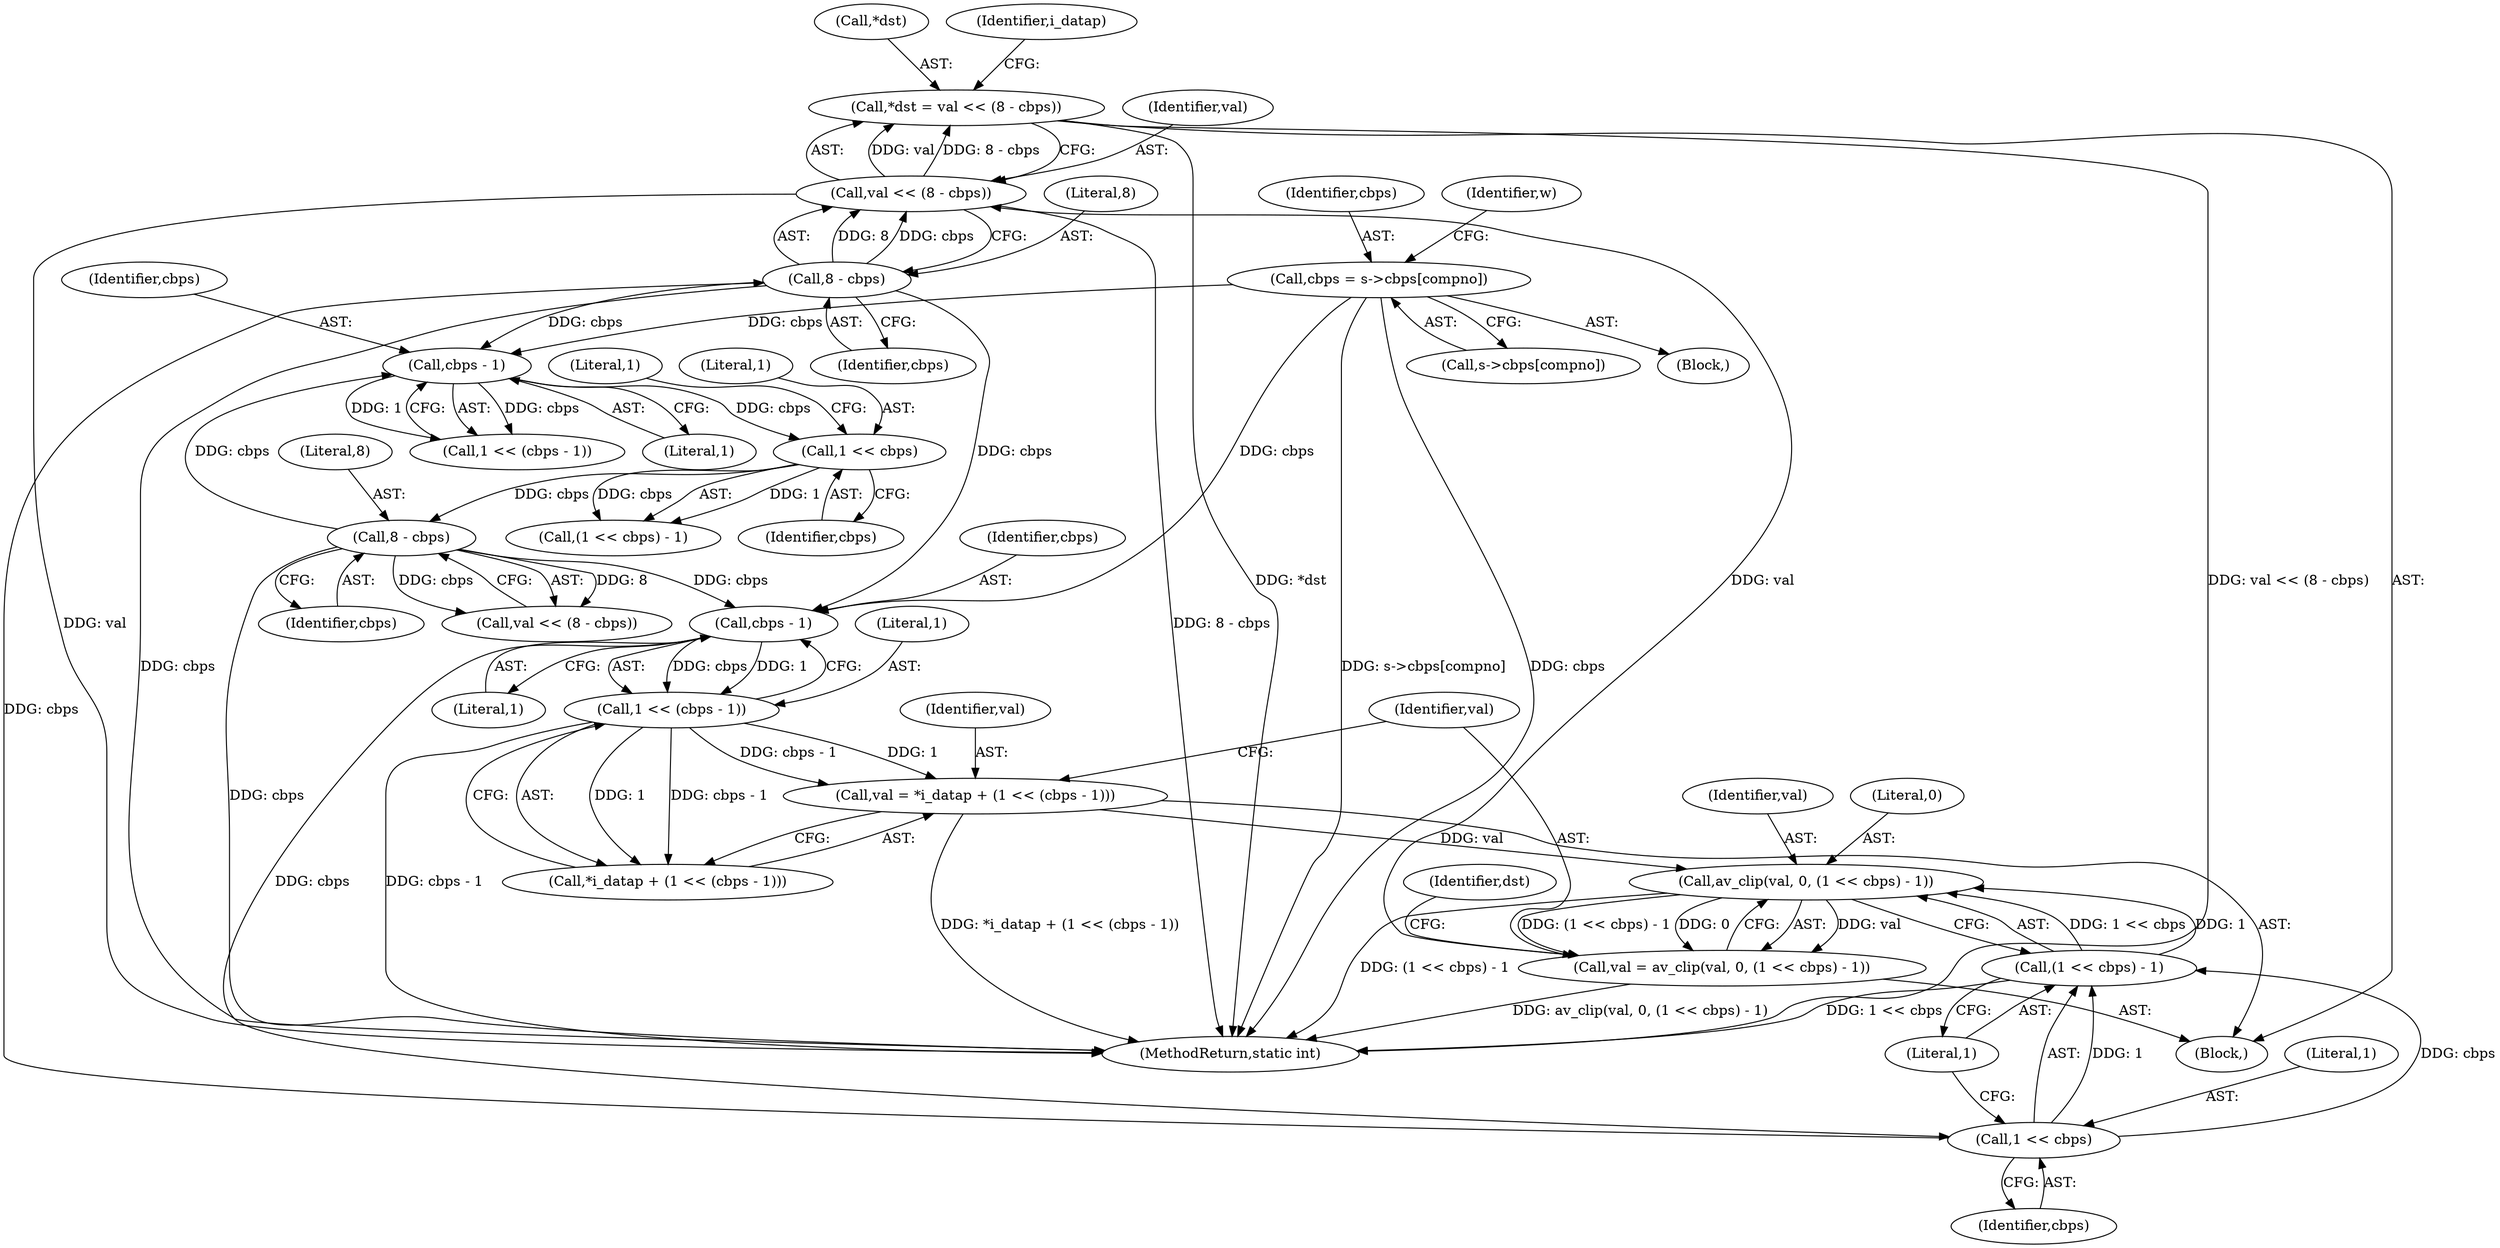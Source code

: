 digraph "0_FFmpeg_fe448cd28d674c3eff3072552eae366d0b659ce9@pointer" {
"1000763" [label="(Call,*dst = val << (8 - cbps))"];
"1000766" [label="(Call,val << (8 - cbps))"];
"1000753" [label="(Call,val = av_clip(val, 0, (1 << cbps) - 1))"];
"1000755" [label="(Call,av_clip(val, 0, (1 << cbps) - 1))"];
"1000743" [label="(Call,val = *i_datap + (1 << (cbps - 1)))"];
"1000748" [label="(Call,1 << (cbps - 1))"];
"1000750" [label="(Call,cbps - 1)"];
"1000768" [label="(Call,8 - cbps)"];
"1000759" [label="(Call,1 << cbps)"];
"1000504" [label="(Call,cbps = s->cbps[compno])"];
"1000720" [label="(Call,8 - cbps)"];
"1000711" [label="(Call,1 << cbps)"];
"1000702" [label="(Call,cbps - 1)"];
"1000758" [label="(Call,(1 << cbps) - 1)"];
"1000704" [label="(Literal,1)"];
"1000718" [label="(Call,val << (8 - cbps))"];
"1000744" [label="(Identifier,val)"];
"1000764" [label="(Call,*dst)"];
"1000741" [label="(Block,)"];
"1000760" [label="(Literal,1)"];
"1000721" [label="(Literal,8)"];
"1000713" [label="(Identifier,cbps)"];
"1000720" [label="(Call,8 - cbps)"];
"1000762" [label="(Literal,1)"];
"1000748" [label="(Call,1 << (cbps - 1))"];
"1000768" [label="(Call,8 - cbps)"];
"1000767" [label="(Identifier,val)"];
"1000702" [label="(Call,cbps - 1)"];
"1000751" [label="(Identifier,cbps)"];
"1001114" [label="(MethodReturn,static int)"];
"1000756" [label="(Identifier,val)"];
"1000749" [label="(Literal,1)"];
"1000759" [label="(Call,1 << cbps)"];
"1000769" [label="(Literal,8)"];
"1000712" [label="(Literal,1)"];
"1000504" [label="(Call,cbps = s->cbps[compno])"];
"1000758" [label="(Call,(1 << cbps) - 1)"];
"1000710" [label="(Call,(1 << cbps) - 1)"];
"1000757" [label="(Literal,0)"];
"1000754" [label="(Identifier,val)"];
"1000763" [label="(Call,*dst = val << (8 - cbps))"];
"1000772" [label="(Identifier,i_datap)"];
"1000755" [label="(Call,av_clip(val, 0, (1 << cbps) - 1))"];
"1000474" [label="(Block,)"];
"1000753" [label="(Call,val = av_clip(val, 0, (1 << cbps) - 1))"];
"1000722" [label="(Identifier,cbps)"];
"1000750" [label="(Call,cbps - 1)"];
"1000743" [label="(Call,val = *i_datap + (1 << (cbps - 1)))"];
"1000703" [label="(Identifier,cbps)"];
"1000506" [label="(Call,s->cbps[compno])"];
"1000700" [label="(Call,1 << (cbps - 1))"];
"1000513" [label="(Identifier,w)"];
"1000765" [label="(Identifier,dst)"];
"1000505" [label="(Identifier,cbps)"];
"1000714" [label="(Literal,1)"];
"1000770" [label="(Identifier,cbps)"];
"1000766" [label="(Call,val << (8 - cbps))"];
"1000761" [label="(Identifier,cbps)"];
"1000752" [label="(Literal,1)"];
"1000745" [label="(Call,*i_datap + (1 << (cbps - 1)))"];
"1000711" [label="(Call,1 << cbps)"];
"1000763" -> "1000741"  [label="AST: "];
"1000763" -> "1000766"  [label="CFG: "];
"1000764" -> "1000763"  [label="AST: "];
"1000766" -> "1000763"  [label="AST: "];
"1000772" -> "1000763"  [label="CFG: "];
"1000763" -> "1001114"  [label="DDG: val << (8 - cbps)"];
"1000763" -> "1001114"  [label="DDG: *dst"];
"1000766" -> "1000763"  [label="DDG: val"];
"1000766" -> "1000763"  [label="DDG: 8 - cbps"];
"1000766" -> "1000768"  [label="CFG: "];
"1000767" -> "1000766"  [label="AST: "];
"1000768" -> "1000766"  [label="AST: "];
"1000766" -> "1001114"  [label="DDG: val"];
"1000766" -> "1001114"  [label="DDG: 8 - cbps"];
"1000753" -> "1000766"  [label="DDG: val"];
"1000768" -> "1000766"  [label="DDG: 8"];
"1000768" -> "1000766"  [label="DDG: cbps"];
"1000753" -> "1000741"  [label="AST: "];
"1000753" -> "1000755"  [label="CFG: "];
"1000754" -> "1000753"  [label="AST: "];
"1000755" -> "1000753"  [label="AST: "];
"1000765" -> "1000753"  [label="CFG: "];
"1000753" -> "1001114"  [label="DDG: av_clip(val, 0, (1 << cbps) - 1)"];
"1000755" -> "1000753"  [label="DDG: val"];
"1000755" -> "1000753"  [label="DDG: 0"];
"1000755" -> "1000753"  [label="DDG: (1 << cbps) - 1"];
"1000755" -> "1000758"  [label="CFG: "];
"1000756" -> "1000755"  [label="AST: "];
"1000757" -> "1000755"  [label="AST: "];
"1000758" -> "1000755"  [label="AST: "];
"1000755" -> "1001114"  [label="DDG: (1 << cbps) - 1"];
"1000743" -> "1000755"  [label="DDG: val"];
"1000758" -> "1000755"  [label="DDG: 1 << cbps"];
"1000758" -> "1000755"  [label="DDG: 1"];
"1000743" -> "1000741"  [label="AST: "];
"1000743" -> "1000745"  [label="CFG: "];
"1000744" -> "1000743"  [label="AST: "];
"1000745" -> "1000743"  [label="AST: "];
"1000754" -> "1000743"  [label="CFG: "];
"1000743" -> "1001114"  [label="DDG: *i_datap + (1 << (cbps - 1))"];
"1000748" -> "1000743"  [label="DDG: 1"];
"1000748" -> "1000743"  [label="DDG: cbps - 1"];
"1000748" -> "1000745"  [label="AST: "];
"1000748" -> "1000750"  [label="CFG: "];
"1000749" -> "1000748"  [label="AST: "];
"1000750" -> "1000748"  [label="AST: "];
"1000745" -> "1000748"  [label="CFG: "];
"1000748" -> "1001114"  [label="DDG: cbps - 1"];
"1000748" -> "1000745"  [label="DDG: 1"];
"1000748" -> "1000745"  [label="DDG: cbps - 1"];
"1000750" -> "1000748"  [label="DDG: cbps"];
"1000750" -> "1000748"  [label="DDG: 1"];
"1000750" -> "1000752"  [label="CFG: "];
"1000751" -> "1000750"  [label="AST: "];
"1000752" -> "1000750"  [label="AST: "];
"1000768" -> "1000750"  [label="DDG: cbps"];
"1000504" -> "1000750"  [label="DDG: cbps"];
"1000720" -> "1000750"  [label="DDG: cbps"];
"1000750" -> "1000759"  [label="DDG: cbps"];
"1000768" -> "1000770"  [label="CFG: "];
"1000769" -> "1000768"  [label="AST: "];
"1000770" -> "1000768"  [label="AST: "];
"1000768" -> "1001114"  [label="DDG: cbps"];
"1000768" -> "1000702"  [label="DDG: cbps"];
"1000759" -> "1000768"  [label="DDG: cbps"];
"1000759" -> "1000758"  [label="AST: "];
"1000759" -> "1000761"  [label="CFG: "];
"1000760" -> "1000759"  [label="AST: "];
"1000761" -> "1000759"  [label="AST: "];
"1000762" -> "1000759"  [label="CFG: "];
"1000759" -> "1000758"  [label="DDG: 1"];
"1000759" -> "1000758"  [label="DDG: cbps"];
"1000504" -> "1000474"  [label="AST: "];
"1000504" -> "1000506"  [label="CFG: "];
"1000505" -> "1000504"  [label="AST: "];
"1000506" -> "1000504"  [label="AST: "];
"1000513" -> "1000504"  [label="CFG: "];
"1000504" -> "1001114"  [label="DDG: s->cbps[compno]"];
"1000504" -> "1001114"  [label="DDG: cbps"];
"1000504" -> "1000702"  [label="DDG: cbps"];
"1000720" -> "1000718"  [label="AST: "];
"1000720" -> "1000722"  [label="CFG: "];
"1000721" -> "1000720"  [label="AST: "];
"1000722" -> "1000720"  [label="AST: "];
"1000718" -> "1000720"  [label="CFG: "];
"1000720" -> "1001114"  [label="DDG: cbps"];
"1000720" -> "1000702"  [label="DDG: cbps"];
"1000720" -> "1000718"  [label="DDG: 8"];
"1000720" -> "1000718"  [label="DDG: cbps"];
"1000711" -> "1000720"  [label="DDG: cbps"];
"1000711" -> "1000710"  [label="AST: "];
"1000711" -> "1000713"  [label="CFG: "];
"1000712" -> "1000711"  [label="AST: "];
"1000713" -> "1000711"  [label="AST: "];
"1000714" -> "1000711"  [label="CFG: "];
"1000711" -> "1000710"  [label="DDG: 1"];
"1000711" -> "1000710"  [label="DDG: cbps"];
"1000702" -> "1000711"  [label="DDG: cbps"];
"1000702" -> "1000700"  [label="AST: "];
"1000702" -> "1000704"  [label="CFG: "];
"1000703" -> "1000702"  [label="AST: "];
"1000704" -> "1000702"  [label="AST: "];
"1000700" -> "1000702"  [label="CFG: "];
"1000702" -> "1000700"  [label="DDG: cbps"];
"1000702" -> "1000700"  [label="DDG: 1"];
"1000758" -> "1000762"  [label="CFG: "];
"1000762" -> "1000758"  [label="AST: "];
"1000758" -> "1001114"  [label="DDG: 1 << cbps"];
}

